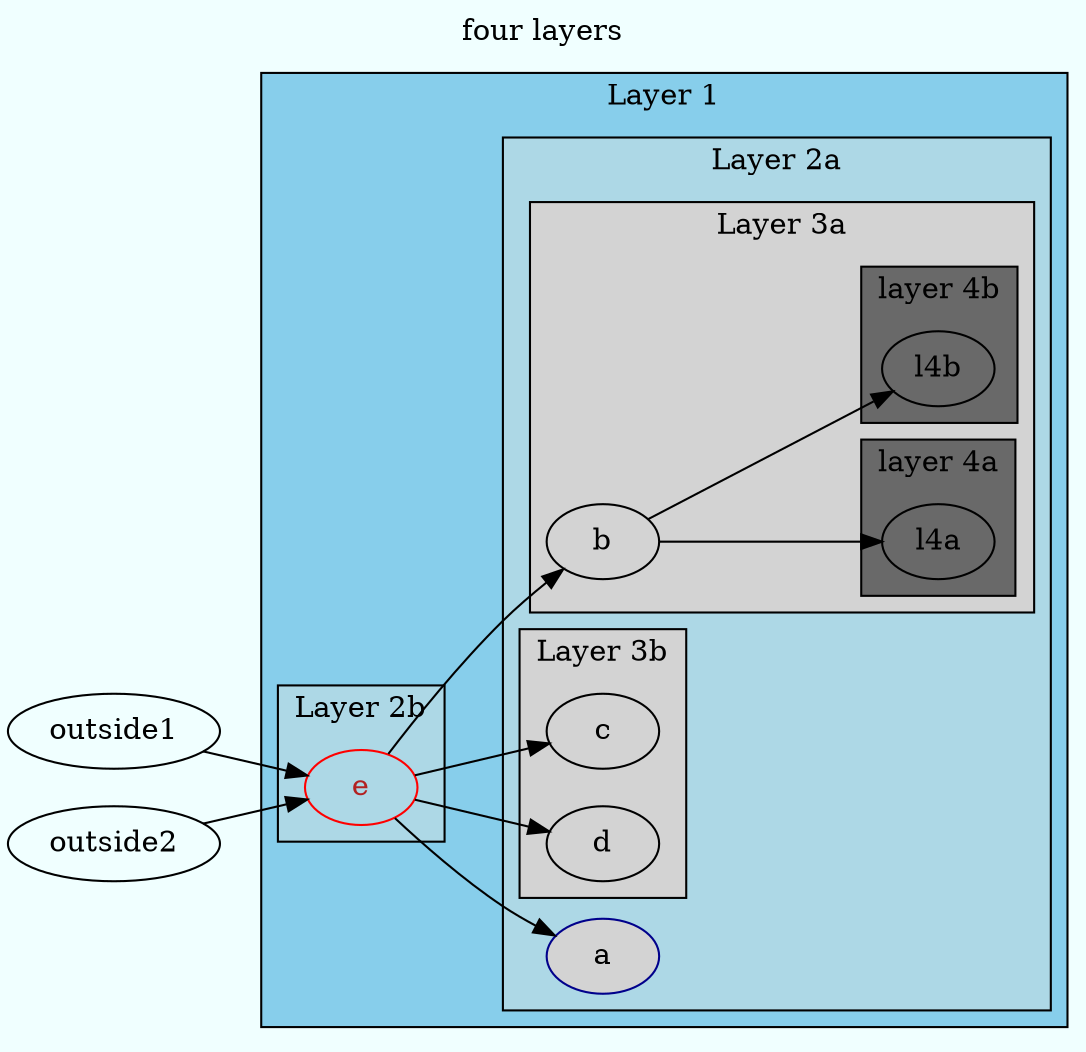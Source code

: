 digraph D {
    label = "four layers"
    labelloc = "t"
    rankdir=LR           # or TB or BT or RL
    bgcolor = azure
  subgraph cluster_parent {
    label = "Layer 1"
    #rank = same
    bgcolor = skyblue

    subgraph cluster_child2 {
      label = "Layer 2b";
      node [color=red  fontcolor=firebrick]
      bgcolor="lightblue";
      e;
    }

    subgraph cluster_child1 {
      label = "Layer 2a";
      bgcolor="lightblue"
      a;

      subgraph cluster_grandchild_1 {
        label = "Layer 3a";
         bgcolor = lightgray
         node [color=black  fontcolor=black]
         b;

          subgraph cluster_greatgrandchild_1 {
            
            label = "layer 4a";
            bgcolor="dimgray";
            l4a;
            }
          subgraph cluster_greatgrandchild_2 {
            label = "layer 4b";
            bgcolor="dimgray";
            l4b;
            }

    }
      subgraph cluster_grandchild_2 {
        label = "Layer 3b";
        bgcolor="lightgray";
          c;
          d;
      }

    }


  }
a [style=filled;
   color=darkblue
   fillcolor=lightgray;
   ]
outside1 -> e
outside2 -> e
e -> {a b c d} 
b -> {l4a l4b}
} 
